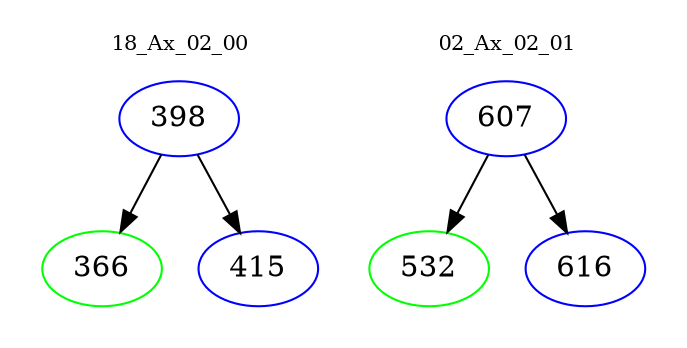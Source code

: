 digraph{
subgraph cluster_0 {
color = white
label = "18_Ax_02_00";
fontsize=10;
T0_398 [label="398", color="blue"]
T0_398 -> T0_366 [color="black"]
T0_366 [label="366", color="green"]
T0_398 -> T0_415 [color="black"]
T0_415 [label="415", color="blue"]
}
subgraph cluster_1 {
color = white
label = "02_Ax_02_01";
fontsize=10;
T1_607 [label="607", color="blue"]
T1_607 -> T1_532 [color="black"]
T1_532 [label="532", color="green"]
T1_607 -> T1_616 [color="black"]
T1_616 [label="616", color="blue"]
}
}
